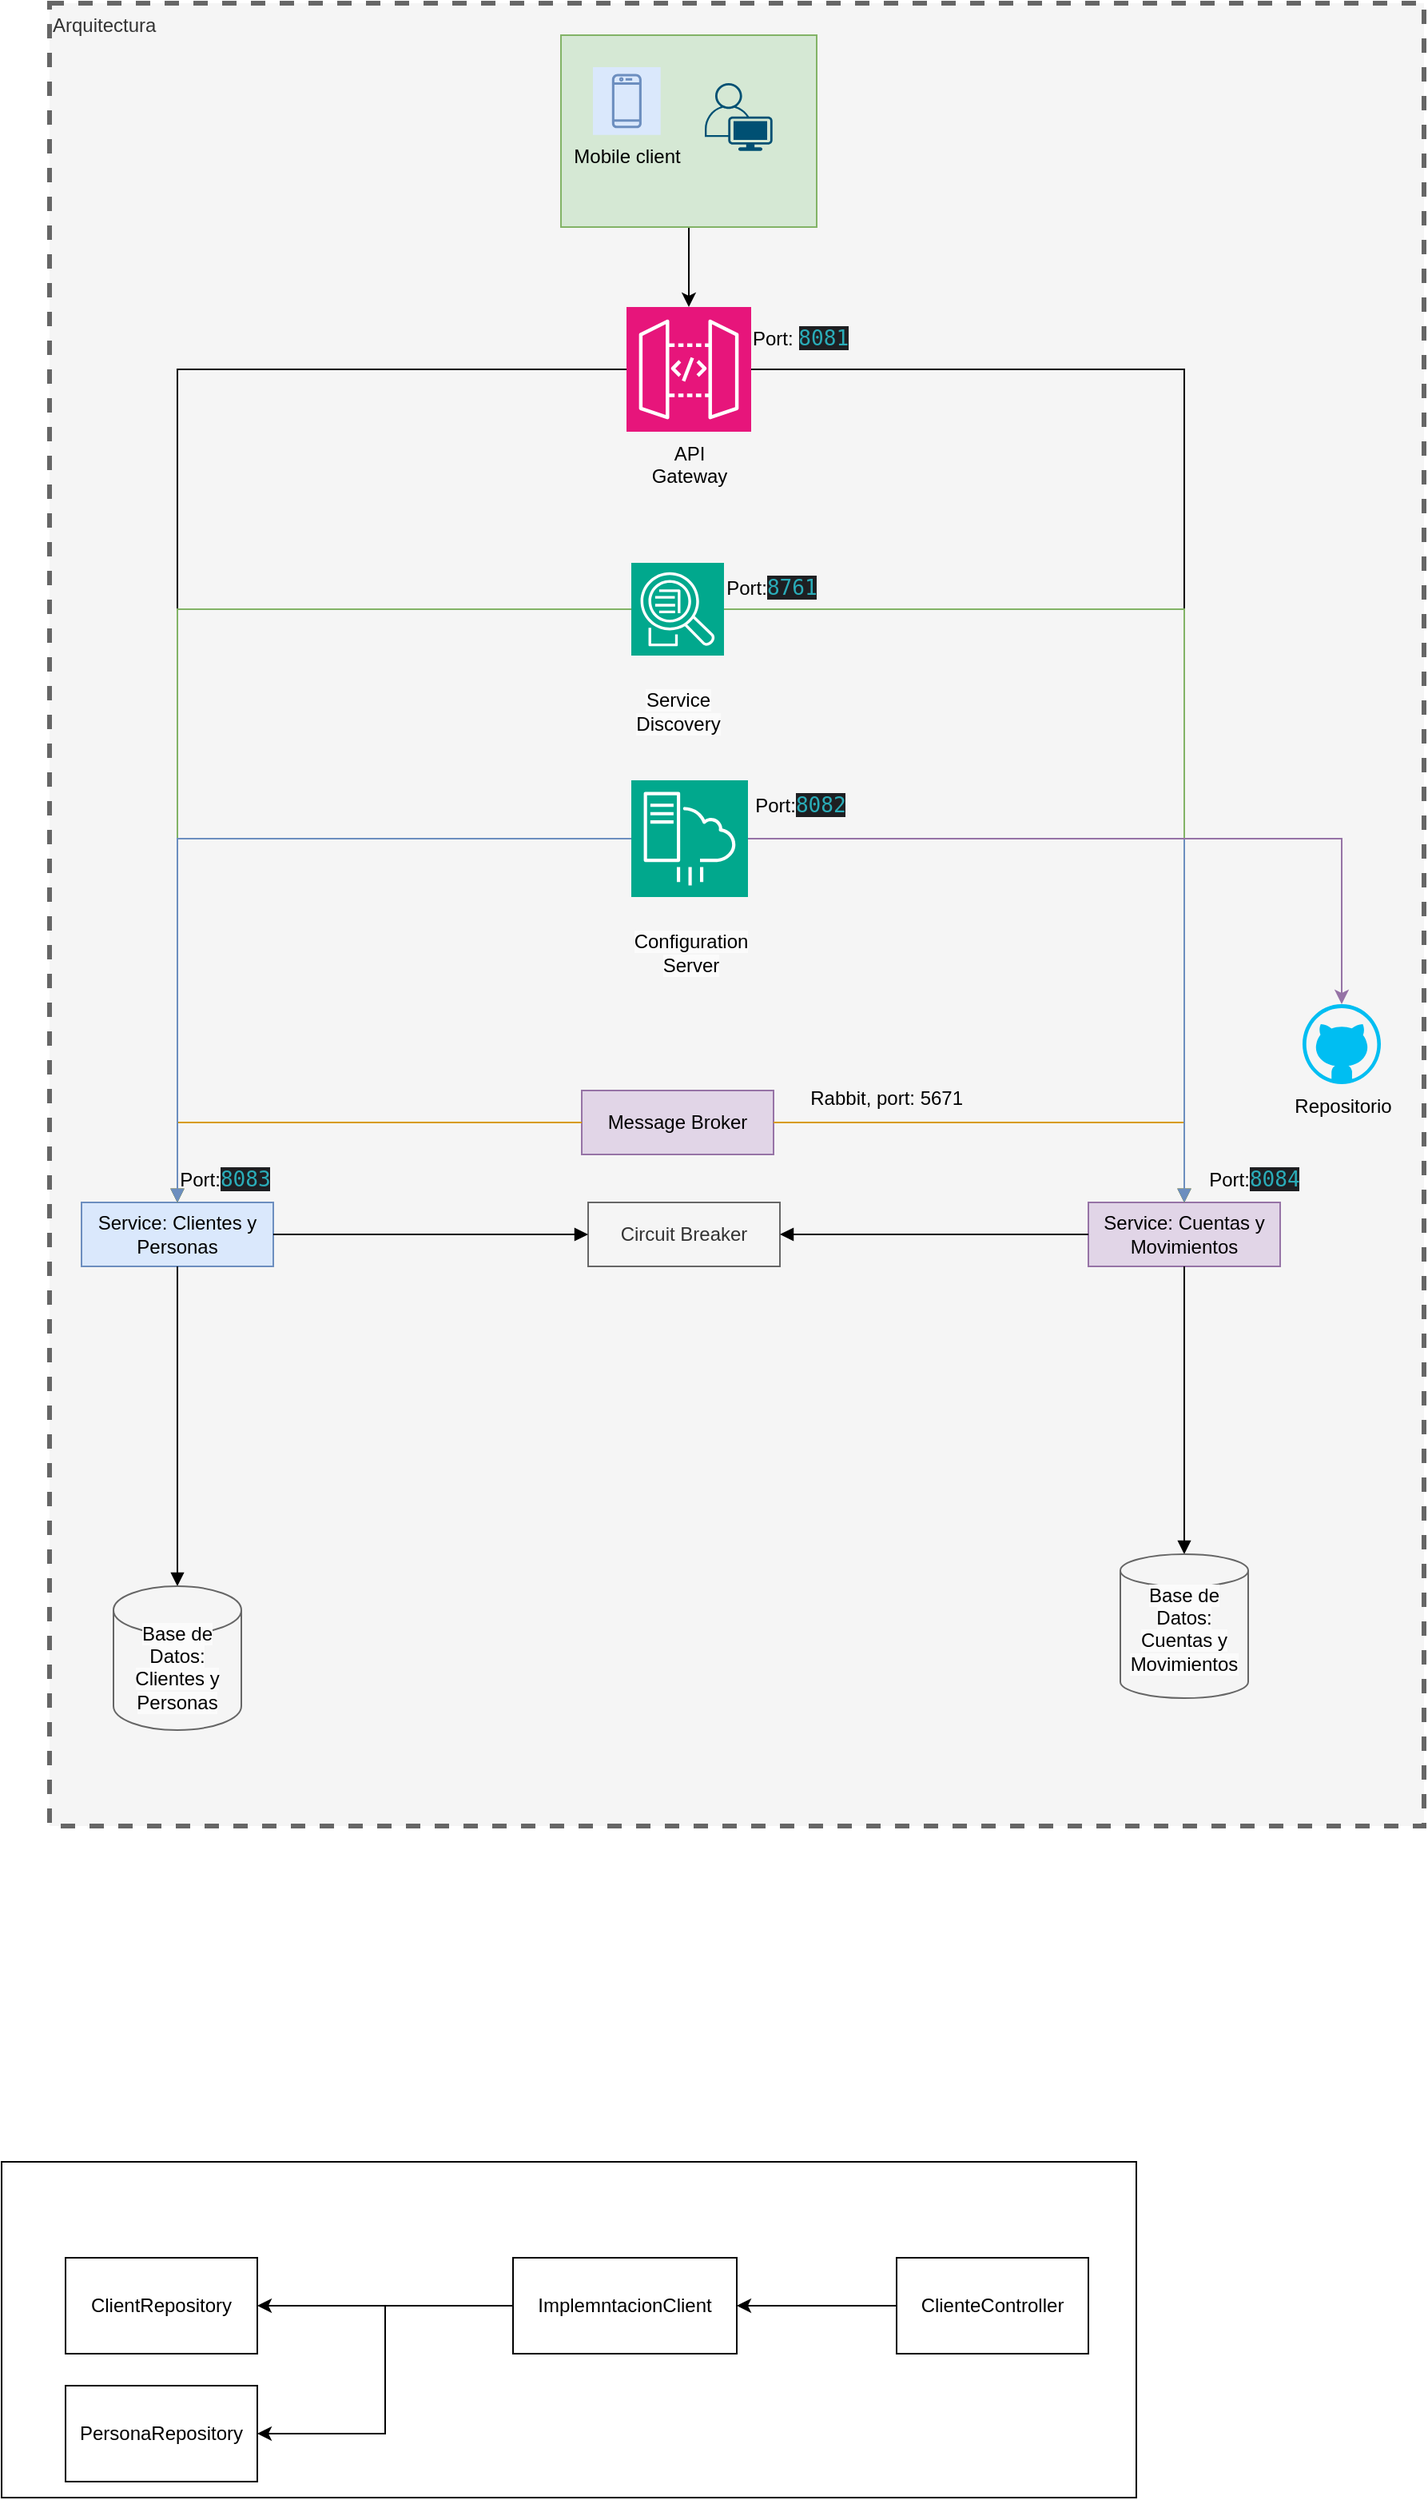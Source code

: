 <mxfile version="24.4.13" type="device" pages="2">
  <diagram name="Arquitectura" id="sEuFiGOCpc8pY2XkVno2">
    <mxGraphModel dx="2711" dy="1104" grid="1" gridSize="10" guides="1" tooltips="1" connect="1" arrows="1" fold="1" page="1" pageScale="1" pageWidth="827" pageHeight="1169" math="0" shadow="0">
      <root>
        <mxCell id="0" />
        <mxCell id="1" parent="0" />
        <mxCell id="hW8_qcurHlYVZJoK86XC-85" value="Arquitectura" style="rounded=0;whiteSpace=wrap;html=1;fillColor=#f5f5f5;dashed=1;strokeColor=#666666;strokeWidth=3;align=left;verticalAlign=top;fontColor=#333333;container=1;" parent="1" vertex="1">
          <mxGeometry x="-590" y="610" width="860" height="1140" as="geometry" />
        </mxCell>
        <mxCell id="T5GzbgagAv_Y8_V-H3qC-12" value="Rabbit, port: 5671&amp;nbsp;" style="text;html=1;align=center;verticalAlign=middle;whiteSpace=wrap;rounded=0;" parent="hW8_qcurHlYVZJoK86XC-85" vertex="1">
          <mxGeometry x="461" y="670" width="129" height="30" as="geometry" />
        </mxCell>
        <mxCell id="hW8_qcurHlYVZJoK86XC-34" style="edgeStyle=orthogonalEdgeStyle;rounded=0;orthogonalLoop=1;jettySize=auto;html=1;" parent="1" source="hW8_qcurHlYVZJoK86XC-33" target="hW8_qcurHlYVZJoK86XC-73" edge="1">
          <mxGeometry relative="1" as="geometry" />
        </mxCell>
        <mxCell id="hW8_qcurHlYVZJoK86XC-38" value="Message Broker" style="shape=rectangle;whiteSpace=wrap;html=1;direction=west;flipH=1;flipV=1;fillColor=#e1d5e7;strokeColor=#9673a6;" parent="1" vertex="1">
          <mxGeometry x="-257" y="1290" width="120" height="40" as="geometry" />
        </mxCell>
        <mxCell id="hW8_qcurHlYVZJoK86XC-39" value="Service: Clientes y Personas" style="shape=rectangle;whiteSpace=wrap;html=1;direction=west;flipH=1;flipV=1;fillColor=#dae8fc;strokeColor=#6c8ebf;" parent="1" vertex="1">
          <mxGeometry x="-570" y="1360" width="120" height="40" as="geometry" />
        </mxCell>
        <mxCell id="hW8_qcurHlYVZJoK86XC-40" value="Service: Cuentas y Movimientos" style="shape=rectangle;whiteSpace=wrap;html=1;direction=west;flipH=1;flipV=1;fillColor=#e1d5e7;strokeColor=#9673a6;" parent="1" vertex="1">
          <mxGeometry x="60" y="1360" width="120" height="40" as="geometry" />
        </mxCell>
        <mxCell id="hW8_qcurHlYVZJoK86XC-43" value="Circuit Breaker" style="shape=rectangle;whiteSpace=wrap;html=1;direction=west;flipH=1;flipV=1;fillColor=#f5f5f5;fontColor=#333333;strokeColor=#666666;" parent="1" vertex="1">
          <mxGeometry x="-253" y="1360" width="120" height="40" as="geometry" />
        </mxCell>
        <mxCell id="hW8_qcurHlYVZJoK86XC-44" value="" style="edgeStyle=orthogonalEdgeStyle;rounded=0;orthogonalLoop=1;jettySize=auto;html=1;endArrow=block;endFill=1;exitX=0;exitY=0.5;exitDx=0;exitDy=0;exitPerimeter=0;" parent="1" source="hW8_qcurHlYVZJoK86XC-73" target="hW8_qcurHlYVZJoK86XC-39" edge="1">
          <mxGeometry relative="1" as="geometry" />
        </mxCell>
        <mxCell id="hW8_qcurHlYVZJoK86XC-45" value="" style="edgeStyle=orthogonalEdgeStyle;rounded=0;orthogonalLoop=1;jettySize=auto;html=1;endArrow=block;endFill=1;" parent="1" source="hW8_qcurHlYVZJoK86XC-73" target="hW8_qcurHlYVZJoK86XC-40" edge="1">
          <mxGeometry relative="1" as="geometry" />
        </mxCell>
        <mxCell id="hW8_qcurHlYVZJoK86XC-46" value="" style="edgeStyle=orthogonalEdgeStyle;rounded=0;orthogonalLoop=1;jettySize=auto;html=1;endArrow=block;endFill=1;entryX=0.5;entryY=0;entryDx=0;entryDy=0;entryPerimeter=0;" parent="1" source="hW8_qcurHlYVZJoK86XC-39" target="hW8_qcurHlYVZJoK86XC-79" edge="1">
          <mxGeometry relative="1" as="geometry" />
        </mxCell>
        <mxCell id="hW8_qcurHlYVZJoK86XC-47" value="" style="edgeStyle=orthogonalEdgeStyle;rounded=0;orthogonalLoop=1;jettySize=auto;html=1;endArrow=block;endFill=1;" parent="1" source="hW8_qcurHlYVZJoK86XC-40" target="hW8_qcurHlYVZJoK86XC-82" edge="1">
          <mxGeometry relative="1" as="geometry" />
        </mxCell>
        <mxCell id="hW8_qcurHlYVZJoK86XC-48" value="" style="edgeStyle=orthogonalEdgeStyle;rounded=0;orthogonalLoop=1;jettySize=auto;html=1;endArrow=block;endFill=1;fillColor=#ffe6cc;strokeColor=#d79b00;" parent="1" source="hW8_qcurHlYVZJoK86XC-38" target="hW8_qcurHlYVZJoK86XC-39" edge="1">
          <mxGeometry relative="1" as="geometry" />
        </mxCell>
        <mxCell id="hW8_qcurHlYVZJoK86XC-49" value="" style="edgeStyle=orthogonalEdgeStyle;rounded=0;orthogonalLoop=1;jettySize=auto;html=1;endArrow=block;endFill=1;fillColor=#ffe6cc;strokeColor=#d79b00;" parent="1" source="hW8_qcurHlYVZJoK86XC-38" target="hW8_qcurHlYVZJoK86XC-40" edge="1">
          <mxGeometry relative="1" as="geometry" />
        </mxCell>
        <mxCell id="hW8_qcurHlYVZJoK86XC-50" value="" style="edgeStyle=orthogonalEdgeStyle;rounded=0;orthogonalLoop=1;jettySize=auto;html=1;endArrow=block;endFill=1;fillColor=#d5e8d4;strokeColor=#82b366;exitX=0;exitY=0.5;exitDx=0;exitDy=0;exitPerimeter=0;" parent="1" source="hW8_qcurHlYVZJoK86XC-74" target="hW8_qcurHlYVZJoK86XC-39" edge="1">
          <mxGeometry relative="1" as="geometry" />
        </mxCell>
        <mxCell id="hW8_qcurHlYVZJoK86XC-51" value="" style="edgeStyle=orthogonalEdgeStyle;rounded=0;orthogonalLoop=1;jettySize=auto;html=1;endArrow=block;endFill=1;fillColor=#d5e8d4;strokeColor=#82b366;" parent="1" source="hW8_qcurHlYVZJoK86XC-74" target="hW8_qcurHlYVZJoK86XC-40" edge="1">
          <mxGeometry relative="1" as="geometry" />
        </mxCell>
        <mxCell id="hW8_qcurHlYVZJoK86XC-52" value="" style="edgeStyle=orthogonalEdgeStyle;rounded=0;orthogonalLoop=1;jettySize=auto;html=1;endArrow=block;endFill=1;fillColor=#dae8fc;strokeColor=#6c8ebf;exitX=0;exitY=0.5;exitDx=0;exitDy=0;exitPerimeter=0;" parent="1" source="hW8_qcurHlYVZJoK86XC-75" target="hW8_qcurHlYVZJoK86XC-39" edge="1">
          <mxGeometry relative="1" as="geometry" />
        </mxCell>
        <mxCell id="hW8_qcurHlYVZJoK86XC-53" value="" style="edgeStyle=orthogonalEdgeStyle;rounded=0;orthogonalLoop=1;jettySize=auto;html=1;endArrow=block;endFill=1;fillColor=#dae8fc;strokeColor=#6c8ebf;exitX=1;exitY=0.5;exitDx=0;exitDy=0;exitPerimeter=0;" parent="1" source="hW8_qcurHlYVZJoK86XC-75" target="hW8_qcurHlYVZJoK86XC-40" edge="1">
          <mxGeometry relative="1" as="geometry" />
        </mxCell>
        <mxCell id="hW8_qcurHlYVZJoK86XC-54" value="" style="edgeStyle=orthogonalEdgeStyle;rounded=0;orthogonalLoop=1;jettySize=auto;html=1;endArrow=block;endFill=1;" parent="1" source="hW8_qcurHlYVZJoK86XC-39" target="hW8_qcurHlYVZJoK86XC-43" edge="1">
          <mxGeometry relative="1" as="geometry" />
        </mxCell>
        <mxCell id="hW8_qcurHlYVZJoK86XC-55" value="" style="edgeStyle=orthogonalEdgeStyle;rounded=0;orthogonalLoop=1;jettySize=auto;html=1;endArrow=block;endFill=1;" parent="1" source="hW8_qcurHlYVZJoK86XC-40" target="hW8_qcurHlYVZJoK86XC-43" edge="1">
          <mxGeometry relative="1" as="geometry" />
        </mxCell>
        <mxCell id="hW8_qcurHlYVZJoK86XC-73" value="&lt;span style=&quot;color: rgb(0, 0, 0); text-wrap: wrap;&quot;&gt;API Gateway&lt;/span&gt;" style="sketch=0;points=[[0,0,0],[0.25,0,0],[0.5,0,0],[0.75,0,0],[1,0,0],[0,1,0],[0.25,1,0],[0.5,1,0],[0.75,1,0],[1,1,0],[0,0.25,0],[0,0.5,0],[0,0.75,0],[1,0.25,0],[1,0.5,0],[1,0.75,0]];outlineConnect=0;fontColor=#232F3E;fillColor=#E7157B;strokeColor=#ffffff;dashed=0;verticalLabelPosition=bottom;verticalAlign=top;align=center;html=1;fontSize=12;fontStyle=0;aspect=fixed;shape=mxgraph.aws4.resourceIcon;resIcon=mxgraph.aws4.api_gateway;" parent="1" vertex="1">
          <mxGeometry x="-229" y="800" width="78" height="78" as="geometry" />
        </mxCell>
        <mxCell id="hW8_qcurHlYVZJoK86XC-74" value="&#xa;&lt;span style=&quot;color: rgb(0, 0, 0); font-family: Helvetica; font-size: 12px; font-style: normal; font-variant-ligatures: normal; font-variant-caps: normal; font-weight: 400; letter-spacing: normal; orphans: 2; text-align: center; text-indent: 0px; text-transform: none; widows: 2; word-spacing: 0px; -webkit-text-stroke-width: 0px; white-space: normal; background-color: rgb(251, 251, 251); text-decoration-thickness: initial; text-decoration-style: initial; text-decoration-color: initial; display: inline !important; float: none;&quot;&gt;Service Discovery&lt;/span&gt;&#xa;&#xa;" style="sketch=0;points=[[0,0,0],[0.25,0,0],[0.5,0,0],[0.75,0,0],[1,0,0],[0,1,0],[0.25,1,0],[0.5,1,0],[0.75,1,0],[1,1,0],[0,0.25,0],[0,0.5,0],[0,0.75,0],[1,0.25,0],[1,0.5,0],[1,0.75,0]];outlineConnect=0;fontColor=#232F3E;fillColor=#01A88D;strokeColor=#ffffff;dashed=0;verticalLabelPosition=bottom;verticalAlign=top;align=center;html=1;fontSize=12;fontStyle=0;aspect=fixed;shape=mxgraph.aws4.resourceIcon;resIcon=mxgraph.aws4.application_discovery_service;" parent="1" vertex="1">
          <mxGeometry x="-226" y="960" width="58" height="58" as="geometry" />
        </mxCell>
        <mxCell id="hW8_qcurHlYVZJoK86XC-77" style="edgeStyle=orthogonalEdgeStyle;rounded=0;orthogonalLoop=1;jettySize=auto;html=1;fillColor=#e1d5e7;strokeColor=#9673a6;" parent="1" source="hW8_qcurHlYVZJoK86XC-75" target="hW8_qcurHlYVZJoK86XC-76" edge="1">
          <mxGeometry relative="1" as="geometry" />
        </mxCell>
        <mxCell id="hW8_qcurHlYVZJoK86XC-75" value="&#xa;&lt;span style=&quot;color: rgb(0, 0, 0); font-family: Helvetica; font-size: 12px; font-style: normal; font-variant-ligatures: normal; font-variant-caps: normal; font-weight: 400; letter-spacing: normal; orphans: 2; text-align: center; text-indent: 0px; text-transform: none; widows: 2; word-spacing: 0px; -webkit-text-stroke-width: 0px; white-space: normal; background-color: rgb(251, 251, 251); text-decoration-thickness: initial; text-decoration-style: initial; text-decoration-color: initial; display: inline !important; float: none;&quot;&gt;Configuration Server&lt;/span&gt;&#xa;&#xa;" style="sketch=0;points=[[0,0,0],[0.25,0,0],[0.5,0,0],[0.75,0,0],[1,0,0],[0,1,0],[0.25,1,0],[0.5,1,0],[0.75,1,0],[1,1,0],[0,0.25,0],[0,0.5,0],[0,0.75,0],[1,0.25,0],[1,0.5,0],[1,0.75,0]];outlineConnect=0;fontColor=#232F3E;fillColor=#01A88D;strokeColor=#ffffff;dashed=0;verticalLabelPosition=bottom;verticalAlign=top;align=center;html=1;fontSize=12;fontStyle=0;aspect=fixed;shape=mxgraph.aws4.resourceIcon;resIcon=mxgraph.aws4.server_migration_service;" parent="1" vertex="1">
          <mxGeometry x="-226" y="1096" width="73" height="73" as="geometry" />
        </mxCell>
        <mxCell id="hW8_qcurHlYVZJoK86XC-76" value="Repositorio&lt;div&gt;&lt;br&gt;&lt;/div&gt;" style="verticalLabelPosition=bottom;html=1;verticalAlign=top;align=center;strokeColor=none;fillColor=#00BEF2;shape=mxgraph.azure.github_code;pointerEvents=1;" parent="1" vertex="1">
          <mxGeometry x="194" y="1236" width="49" height="50" as="geometry" />
        </mxCell>
        <mxCell id="hW8_qcurHlYVZJoK86XC-79" value="&#xa;&lt;span style=&quot;color: rgb(0, 0, 0); font-family: Helvetica; font-size: 12px; font-style: normal; font-variant-ligatures: normal; font-variant-caps: normal; font-weight: 400; letter-spacing: normal; orphans: 2; text-align: center; text-indent: 0px; text-transform: none; widows: 2; word-spacing: 0px; -webkit-text-stroke-width: 0px; white-space: normal; background-color: rgb(251, 251, 251); text-decoration-thickness: initial; text-decoration-style: initial; text-decoration-color: initial; display: inline !important; float: none;&quot;&gt;Base de Datos: Clientes y Personas&lt;/span&gt;&#xa;&#xa;" style="shape=cylinder3;whiteSpace=wrap;html=1;boundedLbl=1;backgroundOutline=1;size=15;fillColor=#f5f5f5;strokeColor=#666666;fontColor=#333333;" parent="1" vertex="1">
          <mxGeometry x="-550" y="1600" width="80" height="90" as="geometry" />
        </mxCell>
        <mxCell id="hW8_qcurHlYVZJoK86XC-82" value="&#xa;&lt;span style=&quot;color: rgb(0, 0, 0); font-family: Helvetica; font-size: 12px; font-style: normal; font-variant-ligatures: normal; font-variant-caps: normal; font-weight: 400; letter-spacing: normal; orphans: 2; text-align: center; text-indent: 0px; text-transform: none; widows: 2; word-spacing: 0px; -webkit-text-stroke-width: 0px; white-space: normal; background-color: rgb(251, 251, 251); text-decoration-thickness: initial; text-decoration-style: initial; text-decoration-color: initial; display: inline !important; float: none;&quot;&gt;Base de Datos: Cuentas y Movimientos&lt;/span&gt;&#xa;&#xa;" style="shape=cylinder3;whiteSpace=wrap;html=1;boundedLbl=1;backgroundOutline=1;size=10.2;fillColor=#f5f5f5;fontColor=#333333;strokeColor=#666666;" parent="1" vertex="1">
          <mxGeometry x="80" y="1580" width="80" height="90" as="geometry" />
        </mxCell>
        <mxCell id="hW8_qcurHlYVZJoK86XC-84" value="" style="group" parent="1" vertex="1" connectable="0">
          <mxGeometry x="-420" y="630" width="440" height="120" as="geometry" />
        </mxCell>
        <mxCell id="hW8_qcurHlYVZJoK86XC-33" value="" style="rounded=0;whiteSpace=wrap;html=1;fillColor=#d5e8d4;strokeColor=#82b366;" parent="hW8_qcurHlYVZJoK86XC-84" vertex="1">
          <mxGeometry x="150" width="160" height="120" as="geometry" />
        </mxCell>
        <mxCell id="hW8_qcurHlYVZJoK86XC-17" value="" style="points=[[0.35,0,0],[0.98,0.51,0],[1,0.71,0],[0.67,1,0],[0,0.795,0],[0,0.65,0]];verticalLabelPosition=bottom;sketch=0;html=1;verticalAlign=top;aspect=fixed;align=center;pointerEvents=1;shape=mxgraph.cisco19.user;fillColor=#005073;strokeColor=none;" parent="hW8_qcurHlYVZJoK86XC-84" vertex="1">
          <mxGeometry x="240" y="30.001" width="42.353" height="42.353" as="geometry" />
        </mxCell>
        <mxCell id="hW8_qcurHlYVZJoK86XC-18" value="Mobile client" style="sketch=0;outlineConnect=0;strokeColor=#6c8ebf;fillColor=#dae8fc;dashed=0;verticalLabelPosition=bottom;verticalAlign=top;align=center;html=1;fontSize=12;fontStyle=0;aspect=fixed;shape=mxgraph.aws4.resourceIcon;resIcon=mxgraph.aws4.mobile_client;" parent="hW8_qcurHlYVZJoK86XC-84" vertex="1">
          <mxGeometry x="170" y="20.002" width="42.353" height="42.353" as="geometry" />
        </mxCell>
        <mxCell id="T5GzbgagAv_Y8_V-H3qC-1" value="Port:&lt;span style=&quot;color: rgb(42, 172, 184); font-family: &amp;quot;JetBrains Mono&amp;quot;, monospace; font-size: 13.067px; background-color: rgb(30, 31, 34);&quot;&gt;8083&lt;/span&gt;" style="text;html=1;align=center;verticalAlign=middle;whiteSpace=wrap;rounded=0;" parent="1" vertex="1">
          <mxGeometry x="-510" y="1330" width="60" height="30" as="geometry" />
        </mxCell>
        <mxCell id="T5GzbgagAv_Y8_V-H3qC-4" value="Port:&lt;span style=&quot;color: rgb(42, 172, 184); font-family: &amp;quot;JetBrains Mono&amp;quot;, monospace; font-size: 9.8pt; background-color: rgb(30, 31, 34);&quot;&gt;8084&lt;/span&gt;" style="text;html=1;align=center;verticalAlign=middle;whiteSpace=wrap;rounded=0;" parent="1" vertex="1">
          <mxGeometry x="134" y="1330" width="60" height="30" as="geometry" />
        </mxCell>
        <mxCell id="T5GzbgagAv_Y8_V-H3qC-7" value="Port:&lt;span style=&quot;color: rgb(42, 172, 184); font-family: &amp;quot;JetBrains Mono&amp;quot;, monospace; font-size: 9.8pt; background-color: rgb(30, 31, 34);&quot;&gt;8761&lt;/span&gt;" style="text;html=1;align=center;verticalAlign=middle;whiteSpace=wrap;rounded=0;" parent="1" vertex="1">
          <mxGeometry x="-168" y="960" width="60" height="30" as="geometry" />
        </mxCell>
        <mxCell id="T5GzbgagAv_Y8_V-H3qC-10" value="Port:&amp;nbsp;&lt;span style=&quot;color: rgb(42, 172, 184); font-family: &amp;quot;JetBrains Mono&amp;quot;, monospace; font-size: 9.8pt; background-color: rgb(30, 31, 34);&quot;&gt;8081&lt;/span&gt;" style="text;html=1;align=center;verticalAlign=middle;whiteSpace=wrap;rounded=0;" parent="1" vertex="1">
          <mxGeometry x="-150" y="804" width="60" height="30" as="geometry" />
        </mxCell>
        <mxCell id="T5GzbgagAv_Y8_V-H3qC-11" value="Port:&lt;span style=&quot;color: rgb(42, 172, 184); font-family: &amp;quot;JetBrains Mono&amp;quot;, monospace; font-size: 13.067px; background-color: rgb(30, 31, 34);&quot;&gt;8082&lt;/span&gt;" style="text;html=1;align=center;verticalAlign=middle;whiteSpace=wrap;rounded=0;" parent="1" vertex="1">
          <mxGeometry x="-150" y="1096" width="60" height="30" as="geometry" />
        </mxCell>
        <mxCell id="T5GzbgagAv_Y8_V-H3qC-13" value="ClientRepository" style="rounded=0;whiteSpace=wrap;html=1;" parent="1" vertex="1">
          <mxGeometry x="-580" y="2020" width="120" height="60" as="geometry" />
        </mxCell>
        <mxCell id="T5GzbgagAv_Y8_V-H3qC-14" value="PersonaRepository" style="rounded=0;whiteSpace=wrap;html=1;" parent="1" vertex="1">
          <mxGeometry x="-580" y="2100" width="120" height="60" as="geometry" />
        </mxCell>
        <mxCell id="-2-EnYuT8rSVb3doI32z-1" style="edgeStyle=orthogonalEdgeStyle;rounded=0;orthogonalLoop=1;jettySize=auto;html=1;entryX=1;entryY=0.5;entryDx=0;entryDy=0;" edge="1" parent="1" source="T5GzbgagAv_Y8_V-H3qC-15" target="T5GzbgagAv_Y8_V-H3qC-13">
          <mxGeometry relative="1" as="geometry" />
        </mxCell>
        <mxCell id="-2-EnYuT8rSVb3doI32z-2" style="edgeStyle=orthogonalEdgeStyle;rounded=0;orthogonalLoop=1;jettySize=auto;html=1;entryX=1;entryY=0.5;entryDx=0;entryDy=0;" edge="1" parent="1" source="T5GzbgagAv_Y8_V-H3qC-15" target="T5GzbgagAv_Y8_V-H3qC-14">
          <mxGeometry relative="1" as="geometry" />
        </mxCell>
        <mxCell id="T5GzbgagAv_Y8_V-H3qC-15" value="ImplemntacionClient" style="rounded=0;whiteSpace=wrap;html=1;" parent="1" vertex="1">
          <mxGeometry x="-300" y="2020" width="140" height="60" as="geometry" />
        </mxCell>
        <mxCell id="-2-EnYuT8rSVb3doI32z-3" style="edgeStyle=orthogonalEdgeStyle;rounded=0;orthogonalLoop=1;jettySize=auto;html=1;entryX=1;entryY=0.5;entryDx=0;entryDy=0;" edge="1" parent="1" source="e1F7ba8DyUHI9YGMemae-1" target="T5GzbgagAv_Y8_V-H3qC-15">
          <mxGeometry relative="1" as="geometry" />
        </mxCell>
        <mxCell id="e1F7ba8DyUHI9YGMemae-1" value="ClienteController" style="rounded=0;whiteSpace=wrap;html=1;" vertex="1" parent="1">
          <mxGeometry x="-60" y="2020" width="120" height="60" as="geometry" />
        </mxCell>
        <mxCell id="-2-EnYuT8rSVb3doI32z-4" value="" style="rounded=0;whiteSpace=wrap;html=1;fillColor=none;" vertex="1" parent="1">
          <mxGeometry x="-620" y="1960" width="710" height="210" as="geometry" />
        </mxCell>
      </root>
    </mxGraphModel>
  </diagram>
  <diagram id="v7ZWOIwtZGWe5dyKTv4t" name="Página-2">
    <mxGraphModel dx="1727" dy="1012" grid="1" gridSize="10" guides="1" tooltips="1" connect="1" arrows="1" fold="1" page="1" pageScale="1" pageWidth="827" pageHeight="1169" math="0" shadow="0">
      <root>
        <mxCell id="0" />
        <mxCell id="1" parent="0" />
      </root>
    </mxGraphModel>
  </diagram>
</mxfile>
